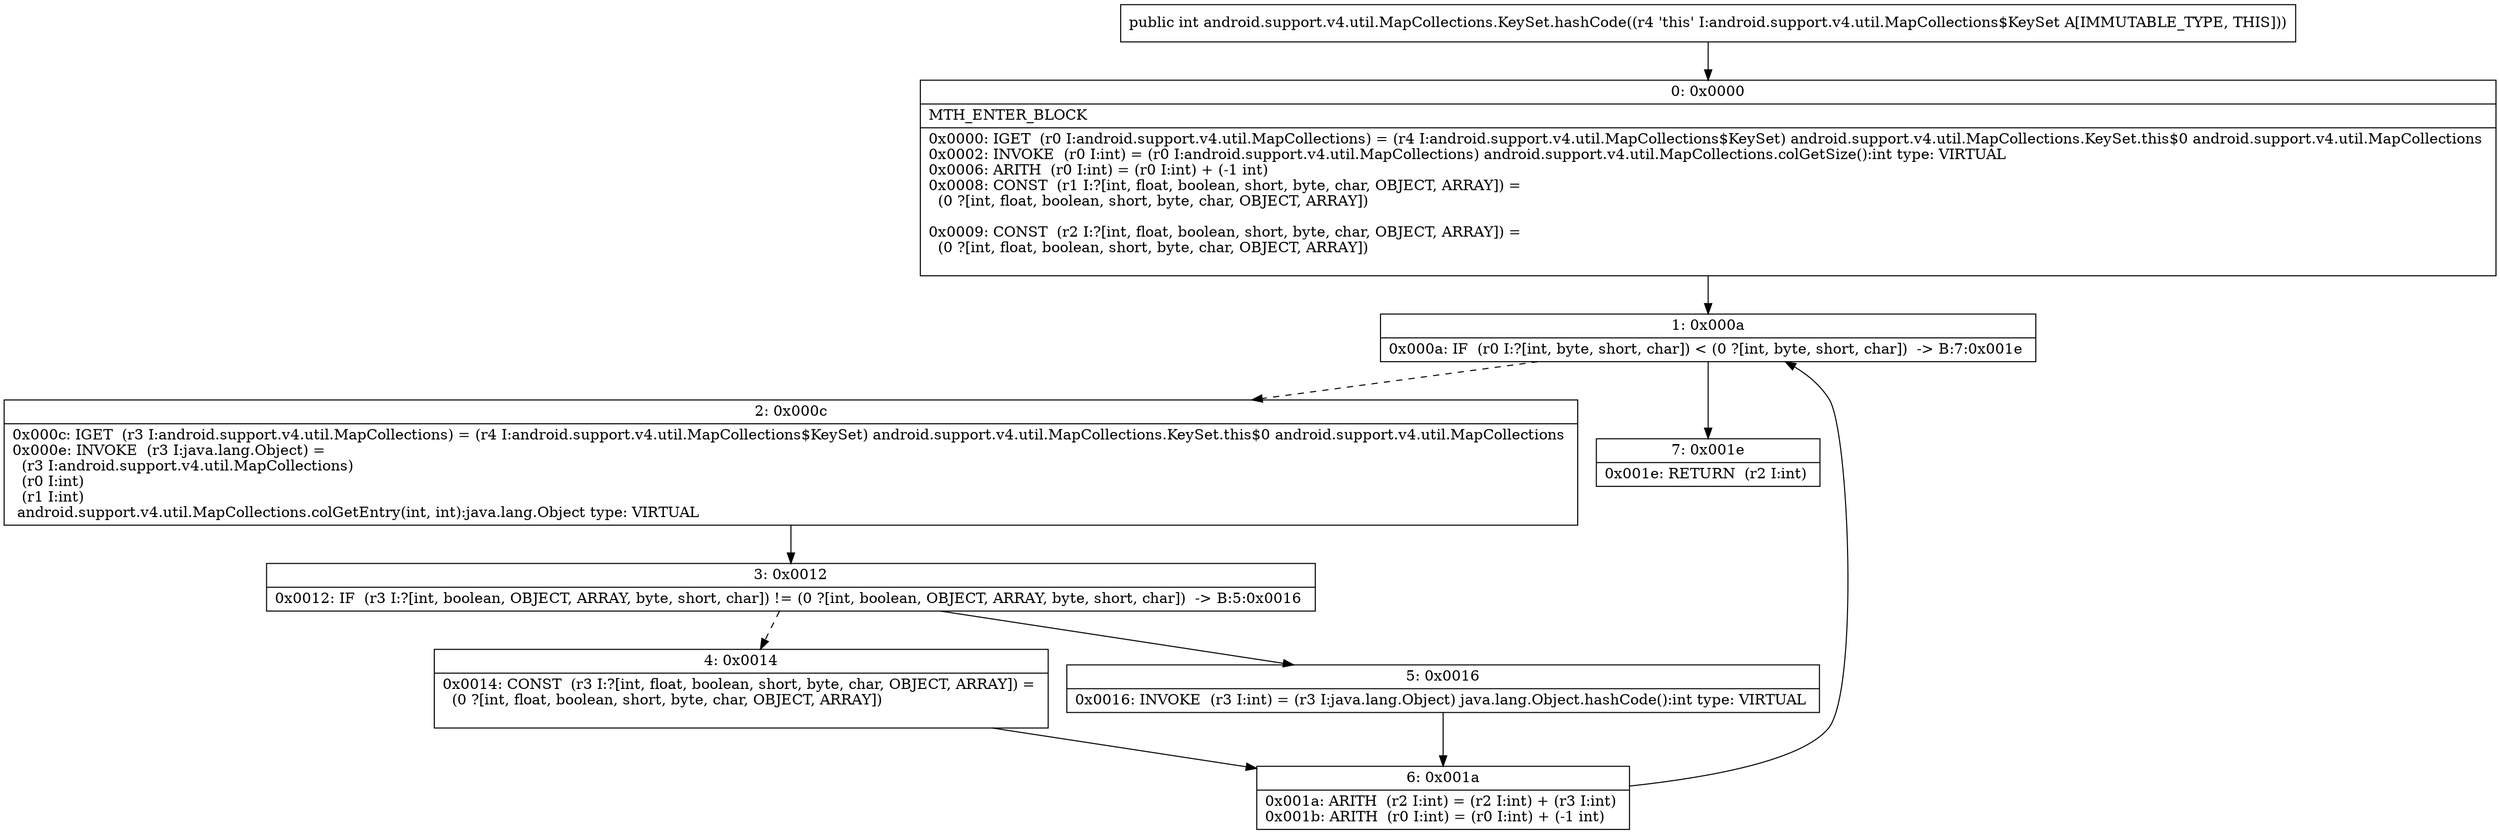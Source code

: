 digraph "CFG forandroid.support.v4.util.MapCollections.KeySet.hashCode()I" {
Node_0 [shape=record,label="{0\:\ 0x0000|MTH_ENTER_BLOCK\l|0x0000: IGET  (r0 I:android.support.v4.util.MapCollections) = (r4 I:android.support.v4.util.MapCollections$KeySet) android.support.v4.util.MapCollections.KeySet.this$0 android.support.v4.util.MapCollections \l0x0002: INVOKE  (r0 I:int) = (r0 I:android.support.v4.util.MapCollections) android.support.v4.util.MapCollections.colGetSize():int type: VIRTUAL \l0x0006: ARITH  (r0 I:int) = (r0 I:int) + (\-1 int) \l0x0008: CONST  (r1 I:?[int, float, boolean, short, byte, char, OBJECT, ARRAY]) = \l  (0 ?[int, float, boolean, short, byte, char, OBJECT, ARRAY])\l \l0x0009: CONST  (r2 I:?[int, float, boolean, short, byte, char, OBJECT, ARRAY]) = \l  (0 ?[int, float, boolean, short, byte, char, OBJECT, ARRAY])\l \l}"];
Node_1 [shape=record,label="{1\:\ 0x000a|0x000a: IF  (r0 I:?[int, byte, short, char]) \< (0 ?[int, byte, short, char])  \-\> B:7:0x001e \l}"];
Node_2 [shape=record,label="{2\:\ 0x000c|0x000c: IGET  (r3 I:android.support.v4.util.MapCollections) = (r4 I:android.support.v4.util.MapCollections$KeySet) android.support.v4.util.MapCollections.KeySet.this$0 android.support.v4.util.MapCollections \l0x000e: INVOKE  (r3 I:java.lang.Object) = \l  (r3 I:android.support.v4.util.MapCollections)\l  (r0 I:int)\l  (r1 I:int)\l android.support.v4.util.MapCollections.colGetEntry(int, int):java.lang.Object type: VIRTUAL \l}"];
Node_3 [shape=record,label="{3\:\ 0x0012|0x0012: IF  (r3 I:?[int, boolean, OBJECT, ARRAY, byte, short, char]) != (0 ?[int, boolean, OBJECT, ARRAY, byte, short, char])  \-\> B:5:0x0016 \l}"];
Node_4 [shape=record,label="{4\:\ 0x0014|0x0014: CONST  (r3 I:?[int, float, boolean, short, byte, char, OBJECT, ARRAY]) = \l  (0 ?[int, float, boolean, short, byte, char, OBJECT, ARRAY])\l \l}"];
Node_5 [shape=record,label="{5\:\ 0x0016|0x0016: INVOKE  (r3 I:int) = (r3 I:java.lang.Object) java.lang.Object.hashCode():int type: VIRTUAL \l}"];
Node_6 [shape=record,label="{6\:\ 0x001a|0x001a: ARITH  (r2 I:int) = (r2 I:int) + (r3 I:int) \l0x001b: ARITH  (r0 I:int) = (r0 I:int) + (\-1 int) \l}"];
Node_7 [shape=record,label="{7\:\ 0x001e|0x001e: RETURN  (r2 I:int) \l}"];
MethodNode[shape=record,label="{public int android.support.v4.util.MapCollections.KeySet.hashCode((r4 'this' I:android.support.v4.util.MapCollections$KeySet A[IMMUTABLE_TYPE, THIS])) }"];
MethodNode -> Node_0;
Node_0 -> Node_1;
Node_1 -> Node_2[style=dashed];
Node_1 -> Node_7;
Node_2 -> Node_3;
Node_3 -> Node_4[style=dashed];
Node_3 -> Node_5;
Node_4 -> Node_6;
Node_5 -> Node_6;
Node_6 -> Node_1;
}

